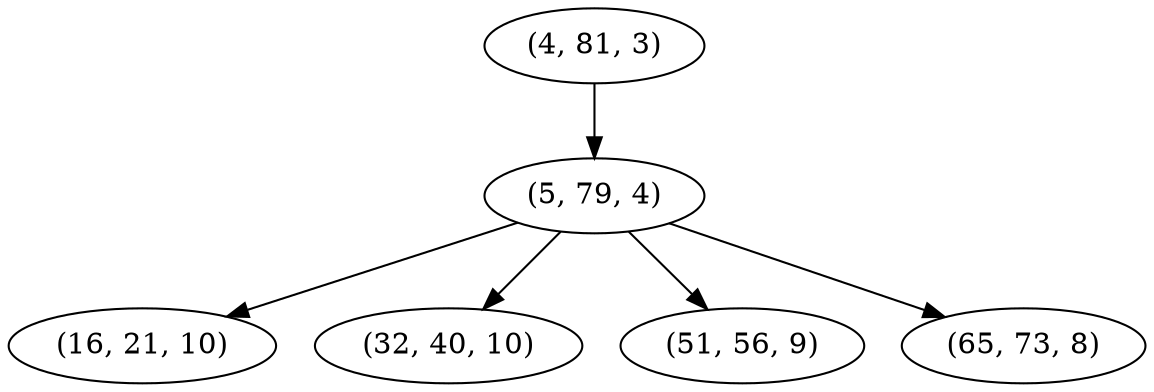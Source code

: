 digraph tree {
    "(4, 81, 3)";
    "(5, 79, 4)";
    "(16, 21, 10)";
    "(32, 40, 10)";
    "(51, 56, 9)";
    "(65, 73, 8)";
    "(4, 81, 3)" -> "(5, 79, 4)";
    "(5, 79, 4)" -> "(16, 21, 10)";
    "(5, 79, 4)" -> "(32, 40, 10)";
    "(5, 79, 4)" -> "(51, 56, 9)";
    "(5, 79, 4)" -> "(65, 73, 8)";
}
